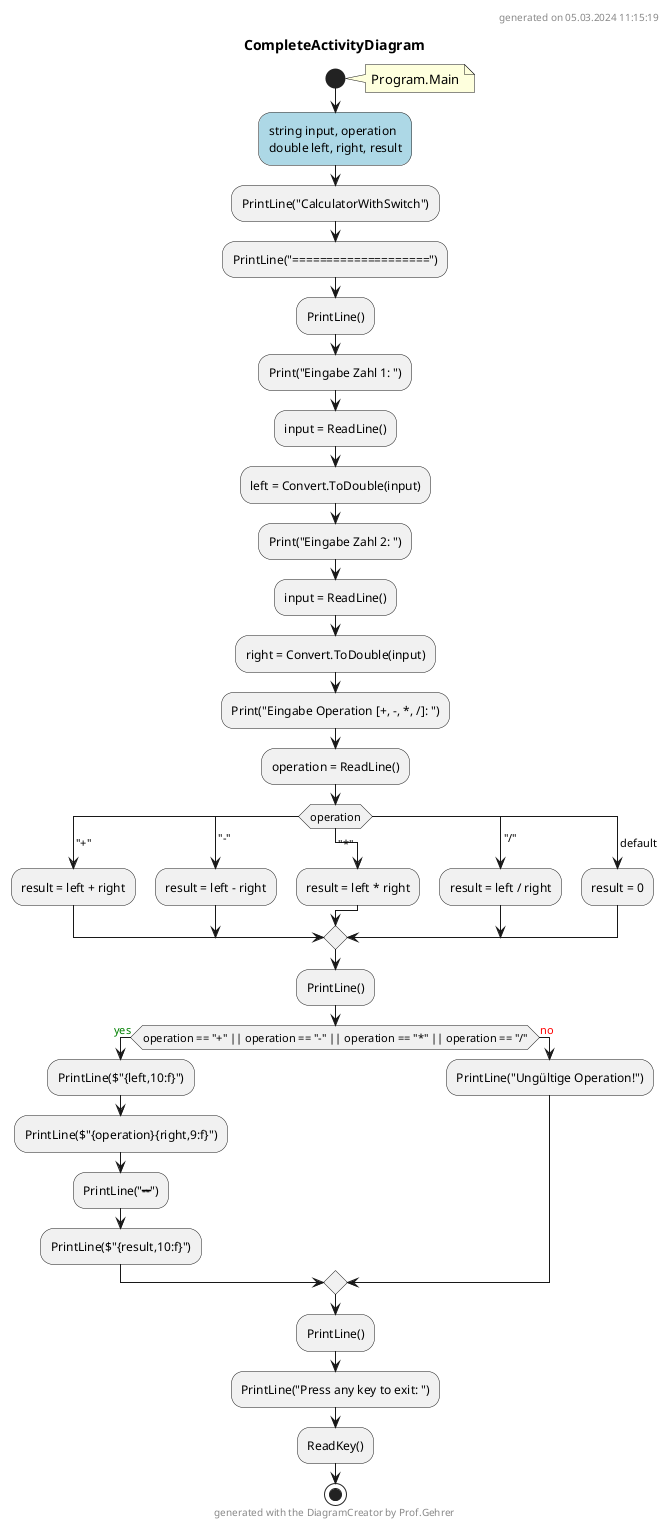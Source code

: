 @startuml CompleteActivityDiagram
header
generated on 05.03.2024 11:15:19
end header
title CompleteActivityDiagram
start
note right:  Program.Main
#LightBlue:string input, operation
double left, right, result;
:PrintLine("CalculatorWithSwitch");
:PrintLine("====================");
:PrintLine();
:Print("Eingabe Zahl 1: ");
:input = ReadLine();
:left = Convert.ToDouble(input);
:Print("Eingabe Zahl 2: ");
:input = ReadLine();
:right = Convert.ToDouble(input);
:Print("Eingabe Operation [+, -, *, /]: ");
:operation = ReadLine();
switch (operation)
  case( "+" )
  :result = left + right;
  case( "-" )
  :result = left - right;
  case( "*" )
  :result = left * right;
  case( "/" )
  :result = left / right;
  case ( default )
  :result = 0;
endswitch
:PrintLine();
if (operation == "+" || operation == "-" || operation == "*" || operation == "/") then (<color:green>yes)
    :PrintLine($"{left,10:f}");
    :PrintLine($"{operation}{right,9:f}");
    :PrintLine("----------");
    :PrintLine($"{result,10:f}");
  else (<color:red>no)
      :PrintLine("Ungültige Operation!");
endif
:PrintLine();
:PrintLine("Press any key to exit: ");
:ReadKey();
footer
generated with the DiagramCreator by Prof.Gehrer
end footer
stop
footer
generated with the DiagramCreator by Prof.Gehrer
end footer
@enduml
